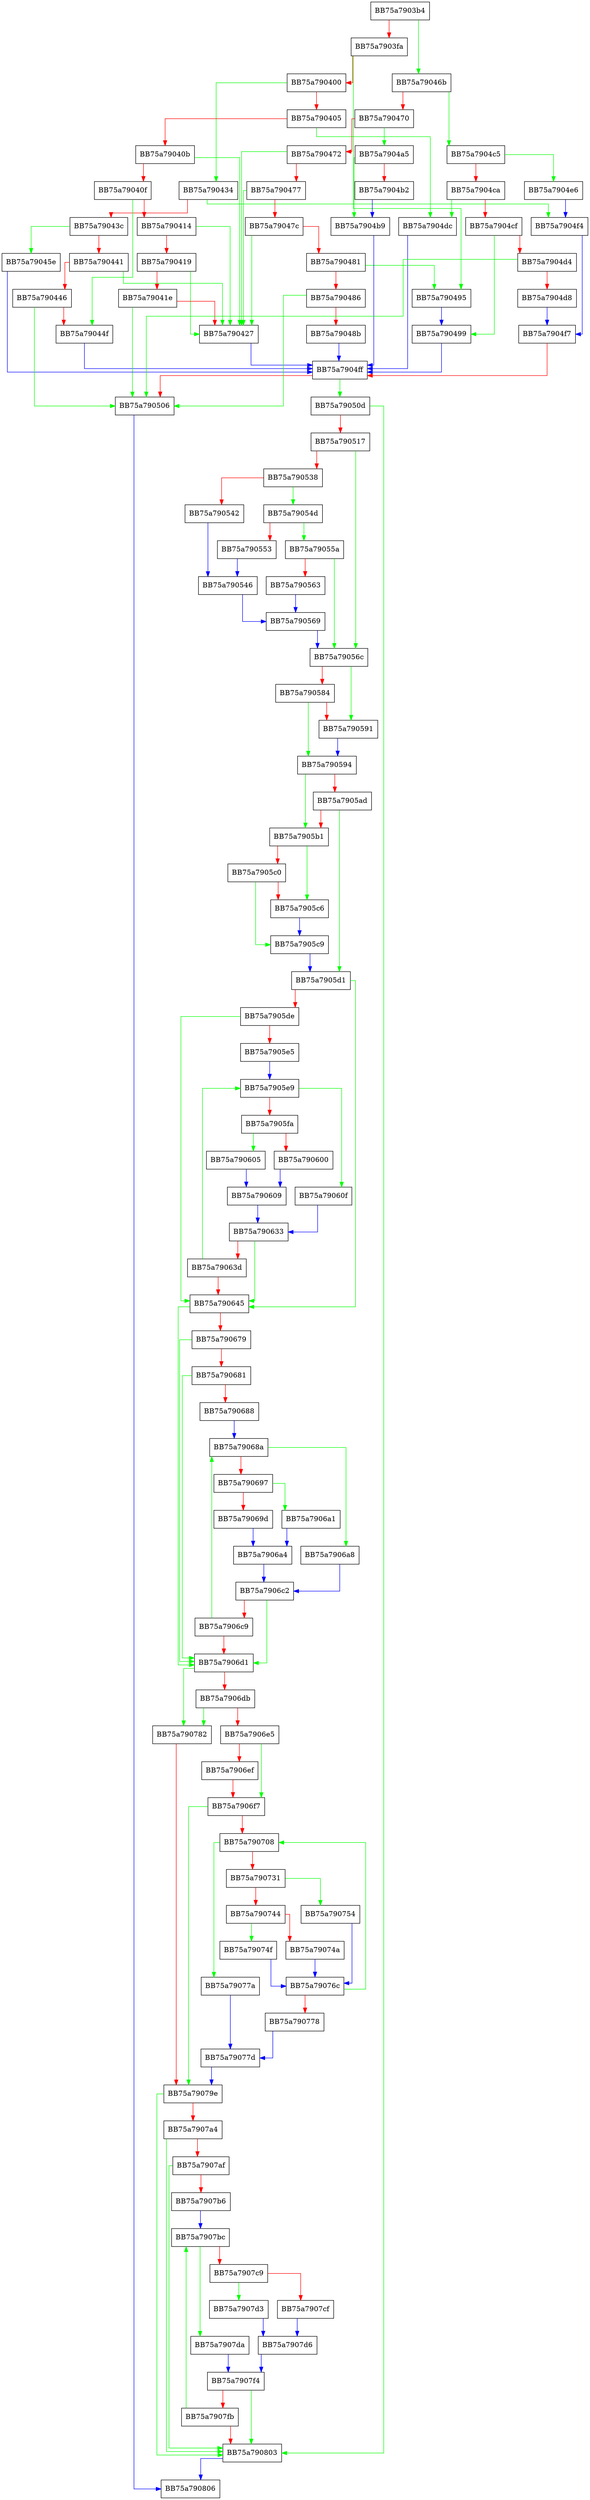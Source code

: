 digraph state_case_type {
  node [shape="box"];
  graph [splines=ortho];
  BB75a7903b4 -> BB75a79046b [color="green"];
  BB75a7903b4 -> BB75a7903fa [color="red"];
  BB75a7903fa -> BB75a790495 [color="green"];
  BB75a7903fa -> BB75a790400 [color="red"];
  BB75a790400 -> BB75a790434 [color="green"];
  BB75a790400 -> BB75a790405 [color="red"];
  BB75a790405 -> BB75a7904dc [color="green"];
  BB75a790405 -> BB75a79040b [color="red"];
  BB75a79040b -> BB75a790427 [color="green"];
  BB75a79040b -> BB75a79040f [color="red"];
  BB75a79040f -> BB75a79044f [color="green"];
  BB75a79040f -> BB75a790414 [color="red"];
  BB75a790414 -> BB75a790427 [color="green"];
  BB75a790414 -> BB75a790419 [color="red"];
  BB75a790419 -> BB75a790427 [color="green"];
  BB75a790419 -> BB75a79041e [color="red"];
  BB75a79041e -> BB75a790506 [color="green"];
  BB75a79041e -> BB75a790427 [color="red"];
  BB75a790427 -> BB75a7904ff [color="blue"];
  BB75a790434 -> BB75a7904f4 [color="green"];
  BB75a790434 -> BB75a79043c [color="red"];
  BB75a79043c -> BB75a79045e [color="green"];
  BB75a79043c -> BB75a790441 [color="red"];
  BB75a790441 -> BB75a790427 [color="green"];
  BB75a790441 -> BB75a790446 [color="red"];
  BB75a790446 -> BB75a790506 [color="green"];
  BB75a790446 -> BB75a79044f [color="red"];
  BB75a79044f -> BB75a7904ff [color="blue"];
  BB75a79045e -> BB75a7904ff [color="blue"];
  BB75a79046b -> BB75a7904c5 [color="green"];
  BB75a79046b -> BB75a790470 [color="red"];
  BB75a790470 -> BB75a7904a5 [color="green"];
  BB75a790470 -> BB75a790472 [color="red"];
  BB75a790472 -> BB75a790427 [color="green"];
  BB75a790472 -> BB75a790477 [color="red"];
  BB75a790477 -> BB75a790427 [color="green"];
  BB75a790477 -> BB75a79047c [color="red"];
  BB75a79047c -> BB75a790427 [color="green"];
  BB75a79047c -> BB75a790481 [color="red"];
  BB75a790481 -> BB75a790495 [color="green"];
  BB75a790481 -> BB75a790486 [color="red"];
  BB75a790486 -> BB75a790506 [color="green"];
  BB75a790486 -> BB75a79048b [color="red"];
  BB75a79048b -> BB75a7904ff [color="blue"];
  BB75a790495 -> BB75a790499 [color="blue"];
  BB75a790499 -> BB75a7904ff [color="blue"];
  BB75a7904a5 -> BB75a7904b9 [color="green"];
  BB75a7904a5 -> BB75a7904b2 [color="red"];
  BB75a7904b2 -> BB75a7904b9 [color="blue"];
  BB75a7904b9 -> BB75a7904ff [color="blue"];
  BB75a7904c5 -> BB75a7904e6 [color="green"];
  BB75a7904c5 -> BB75a7904ca [color="red"];
  BB75a7904ca -> BB75a7904dc [color="green"];
  BB75a7904ca -> BB75a7904cf [color="red"];
  BB75a7904cf -> BB75a790499 [color="green"];
  BB75a7904cf -> BB75a7904d4 [color="red"];
  BB75a7904d4 -> BB75a790506 [color="green"];
  BB75a7904d4 -> BB75a7904d8 [color="red"];
  BB75a7904d8 -> BB75a7904f7 [color="blue"];
  BB75a7904dc -> BB75a7904ff [color="blue"];
  BB75a7904e6 -> BB75a7904f4 [color="blue"];
  BB75a7904f4 -> BB75a7904f7 [color="blue"];
  BB75a7904f7 -> BB75a7904ff [color="red"];
  BB75a7904ff -> BB75a79050d [color="green"];
  BB75a7904ff -> BB75a790506 [color="red"];
  BB75a790506 -> BB75a790806 [color="blue"];
  BB75a79050d -> BB75a790803 [color="green"];
  BB75a79050d -> BB75a790517 [color="red"];
  BB75a790517 -> BB75a79056c [color="green"];
  BB75a790517 -> BB75a790538 [color="red"];
  BB75a790538 -> BB75a79054d [color="green"];
  BB75a790538 -> BB75a790542 [color="red"];
  BB75a790542 -> BB75a790546 [color="blue"];
  BB75a790546 -> BB75a790569 [color="blue"];
  BB75a79054d -> BB75a79055a [color="green"];
  BB75a79054d -> BB75a790553 [color="red"];
  BB75a790553 -> BB75a790546 [color="blue"];
  BB75a79055a -> BB75a79056c [color="green"];
  BB75a79055a -> BB75a790563 [color="red"];
  BB75a790563 -> BB75a790569 [color="blue"];
  BB75a790569 -> BB75a79056c [color="blue"];
  BB75a79056c -> BB75a790591 [color="green"];
  BB75a79056c -> BB75a790584 [color="red"];
  BB75a790584 -> BB75a790594 [color="green"];
  BB75a790584 -> BB75a790591 [color="red"];
  BB75a790591 -> BB75a790594 [color="blue"];
  BB75a790594 -> BB75a7905b1 [color="green"];
  BB75a790594 -> BB75a7905ad [color="red"];
  BB75a7905ad -> BB75a7905d1 [color="green"];
  BB75a7905ad -> BB75a7905b1 [color="red"];
  BB75a7905b1 -> BB75a7905c6 [color="green"];
  BB75a7905b1 -> BB75a7905c0 [color="red"];
  BB75a7905c0 -> BB75a7905c9 [color="green"];
  BB75a7905c0 -> BB75a7905c6 [color="red"];
  BB75a7905c6 -> BB75a7905c9 [color="blue"];
  BB75a7905c9 -> BB75a7905d1 [color="blue"];
  BB75a7905d1 -> BB75a790645 [color="green"];
  BB75a7905d1 -> BB75a7905de [color="red"];
  BB75a7905de -> BB75a790645 [color="green"];
  BB75a7905de -> BB75a7905e5 [color="red"];
  BB75a7905e5 -> BB75a7905e9 [color="blue"];
  BB75a7905e9 -> BB75a79060f [color="green"];
  BB75a7905e9 -> BB75a7905fa [color="red"];
  BB75a7905fa -> BB75a790605 [color="green"];
  BB75a7905fa -> BB75a790600 [color="red"];
  BB75a790600 -> BB75a790609 [color="blue"];
  BB75a790605 -> BB75a790609 [color="blue"];
  BB75a790609 -> BB75a790633 [color="blue"];
  BB75a79060f -> BB75a790633 [color="blue"];
  BB75a790633 -> BB75a790645 [color="green"];
  BB75a790633 -> BB75a79063d [color="red"];
  BB75a79063d -> BB75a7905e9 [color="green"];
  BB75a79063d -> BB75a790645 [color="red"];
  BB75a790645 -> BB75a7906d1 [color="green"];
  BB75a790645 -> BB75a790679 [color="red"];
  BB75a790679 -> BB75a7906d1 [color="green"];
  BB75a790679 -> BB75a790681 [color="red"];
  BB75a790681 -> BB75a7906d1 [color="green"];
  BB75a790681 -> BB75a790688 [color="red"];
  BB75a790688 -> BB75a79068a [color="blue"];
  BB75a79068a -> BB75a7906a8 [color="green"];
  BB75a79068a -> BB75a790697 [color="red"];
  BB75a790697 -> BB75a7906a1 [color="green"];
  BB75a790697 -> BB75a79069d [color="red"];
  BB75a79069d -> BB75a7906a4 [color="blue"];
  BB75a7906a1 -> BB75a7906a4 [color="blue"];
  BB75a7906a4 -> BB75a7906c2 [color="blue"];
  BB75a7906a8 -> BB75a7906c2 [color="blue"];
  BB75a7906c2 -> BB75a7906d1 [color="green"];
  BB75a7906c2 -> BB75a7906c9 [color="red"];
  BB75a7906c9 -> BB75a79068a [color="green"];
  BB75a7906c9 -> BB75a7906d1 [color="red"];
  BB75a7906d1 -> BB75a790782 [color="green"];
  BB75a7906d1 -> BB75a7906db [color="red"];
  BB75a7906db -> BB75a790782 [color="green"];
  BB75a7906db -> BB75a7906e5 [color="red"];
  BB75a7906e5 -> BB75a7906f7 [color="green"];
  BB75a7906e5 -> BB75a7906ef [color="red"];
  BB75a7906ef -> BB75a7906f7 [color="red"];
  BB75a7906f7 -> BB75a79079e [color="green"];
  BB75a7906f7 -> BB75a790708 [color="red"];
  BB75a790708 -> BB75a79077a [color="green"];
  BB75a790708 -> BB75a790731 [color="red"];
  BB75a790731 -> BB75a790754 [color="green"];
  BB75a790731 -> BB75a790744 [color="red"];
  BB75a790744 -> BB75a79074f [color="green"];
  BB75a790744 -> BB75a79074a [color="red"];
  BB75a79074a -> BB75a79076c [color="blue"];
  BB75a79074f -> BB75a79076c [color="blue"];
  BB75a790754 -> BB75a79076c [color="blue"];
  BB75a79076c -> BB75a790708 [color="green"];
  BB75a79076c -> BB75a790778 [color="red"];
  BB75a790778 -> BB75a79077d [color="blue"];
  BB75a79077a -> BB75a79077d [color="blue"];
  BB75a79077d -> BB75a79079e [color="blue"];
  BB75a790782 -> BB75a79079e [color="red"];
  BB75a79079e -> BB75a790803 [color="green"];
  BB75a79079e -> BB75a7907a4 [color="red"];
  BB75a7907a4 -> BB75a790803 [color="green"];
  BB75a7907a4 -> BB75a7907af [color="red"];
  BB75a7907af -> BB75a790803 [color="green"];
  BB75a7907af -> BB75a7907b6 [color="red"];
  BB75a7907b6 -> BB75a7907bc [color="blue"];
  BB75a7907bc -> BB75a7907da [color="green"];
  BB75a7907bc -> BB75a7907c9 [color="red"];
  BB75a7907c9 -> BB75a7907d3 [color="green"];
  BB75a7907c9 -> BB75a7907cf [color="red"];
  BB75a7907cf -> BB75a7907d6 [color="blue"];
  BB75a7907d3 -> BB75a7907d6 [color="blue"];
  BB75a7907d6 -> BB75a7907f4 [color="blue"];
  BB75a7907da -> BB75a7907f4 [color="blue"];
  BB75a7907f4 -> BB75a790803 [color="green"];
  BB75a7907f4 -> BB75a7907fb [color="red"];
  BB75a7907fb -> BB75a7907bc [color="green"];
  BB75a7907fb -> BB75a790803 [color="red"];
  BB75a790803 -> BB75a790806 [color="blue"];
}